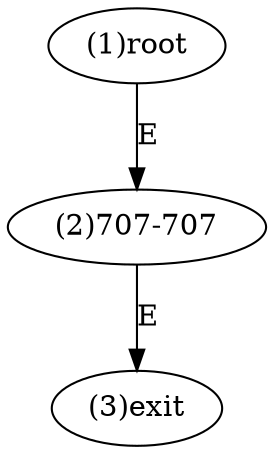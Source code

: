 digraph "" { 
1[ label="(1)root"];
2[ label="(2)707-707"];
3[ label="(3)exit"];
1->2[ label="E"];
2->3[ label="E"];
}